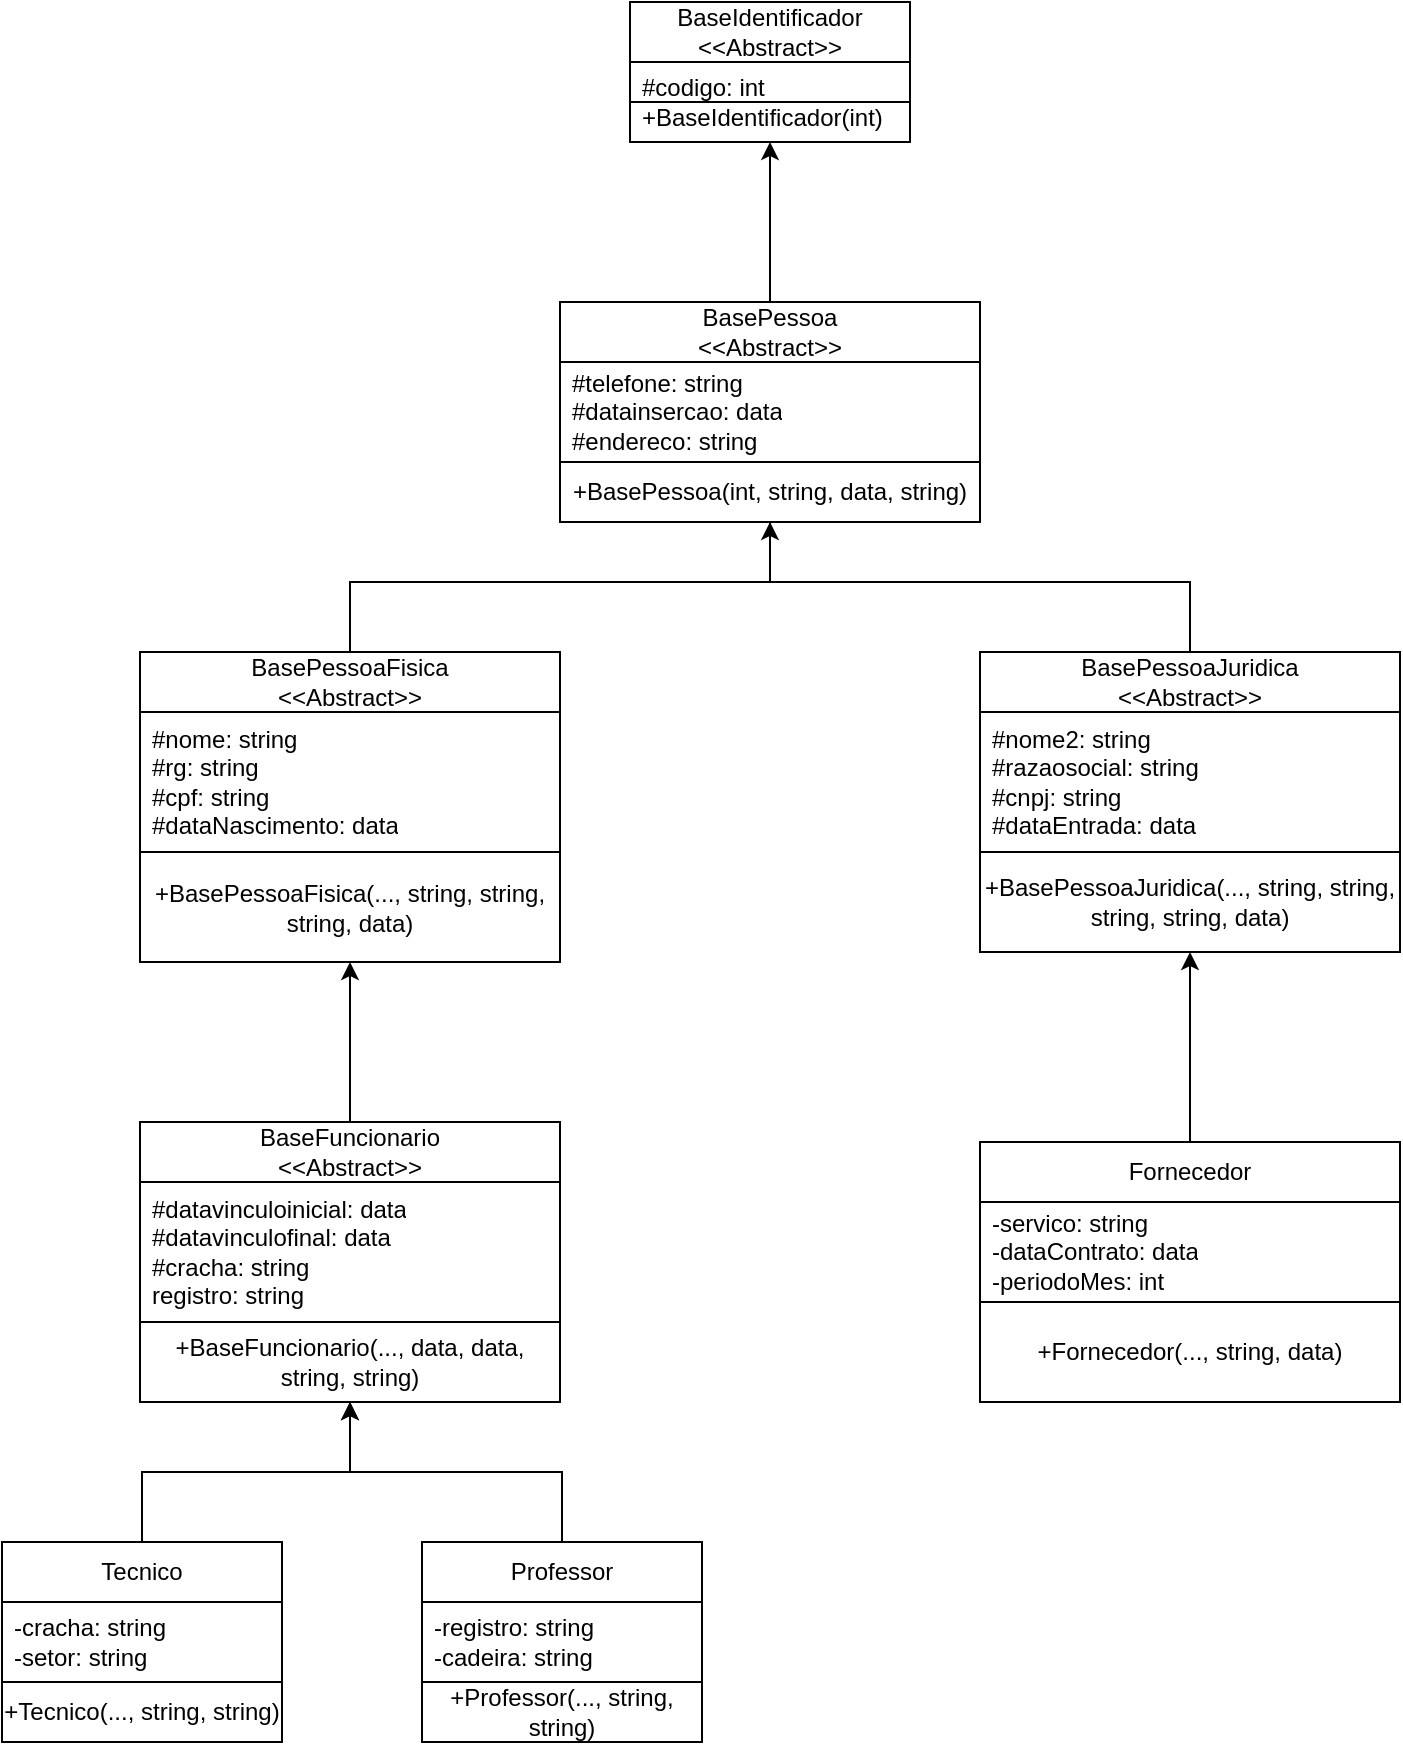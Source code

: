 <mxfile version="21.7.5" type="github">
  <diagram name="Página-1" id="KM19SgrHwHomDQCSFyO0">
    <mxGraphModel dx="475" dy="493" grid="1" gridSize="10" guides="1" tooltips="1" connect="1" arrows="1" fold="1" page="1" pageScale="1" pageWidth="827" pageHeight="1169" math="0" shadow="0">
      <root>
        <mxCell id="0" />
        <mxCell id="1" parent="0" />
        <mxCell id="8ZvYy-rvlSSrWRd-s6ZS-39" value="BaseIdentificador&lt;br&gt;&amp;lt;&amp;lt;Abstract&amp;gt;&amp;gt;" style="swimlane;fontStyle=0;childLayout=stackLayout;horizontal=1;startSize=30;horizontalStack=0;resizeParent=1;resizeParentMax=0;resizeLast=0;collapsible=1;marginBottom=0;whiteSpace=wrap;html=1;" parent="1" vertex="1">
          <mxGeometry x="344" width="140" height="70" as="geometry" />
        </mxCell>
        <mxCell id="8ZvYy-rvlSSrWRd-s6ZS-40" value="#codigo: int&lt;br&gt;+BaseIdentificador(int)" style="text;strokeColor=none;fillColor=none;align=left;verticalAlign=middle;spacingLeft=4;spacingRight=4;overflow=hidden;points=[[0,0.5],[1,0.5]];portConstraint=eastwest;rotatable=0;whiteSpace=wrap;html=1;" parent="8ZvYy-rvlSSrWRd-s6ZS-39" vertex="1">
          <mxGeometry y="30" width="140" height="40" as="geometry" />
        </mxCell>
        <mxCell id="8ZvYy-rvlSSrWRd-s6ZS-43" value="" style="endArrow=none;html=1;rounded=0;entryX=1;entryY=0.5;entryDx=0;entryDy=0;exitX=0;exitY=0.5;exitDx=0;exitDy=0;" parent="8ZvYy-rvlSSrWRd-s6ZS-39" source="8ZvYy-rvlSSrWRd-s6ZS-40" target="8ZvYy-rvlSSrWRd-s6ZS-40" edge="1">
          <mxGeometry width="50" height="50" relative="1" as="geometry">
            <mxPoint x="10" y="130" as="sourcePoint" />
            <mxPoint x="60" y="80" as="targetPoint" />
          </mxGeometry>
        </mxCell>
        <mxCell id="8ZvYy-rvlSSrWRd-s6ZS-44" value="BasePessoa&lt;br&gt;&amp;lt;&amp;lt;Abstract&amp;gt;&amp;gt;" style="swimlane;fontStyle=0;childLayout=stackLayout;horizontal=1;startSize=30;horizontalStack=0;resizeParent=1;resizeParentMax=0;resizeLast=0;collapsible=1;marginBottom=0;whiteSpace=wrap;html=1;" parent="1" vertex="1">
          <mxGeometry x="309" y="150" width="210" height="110" as="geometry" />
        </mxCell>
        <mxCell id="8ZvYy-rvlSSrWRd-s6ZS-45" value="#telefone: string&lt;br&gt;#datainsercao: data&lt;br&gt;#endereco: string" style="text;strokeColor=none;fillColor=none;align=left;verticalAlign=middle;spacingLeft=4;spacingRight=4;overflow=hidden;points=[[0,0.5],[1,0.5]];portConstraint=eastwest;rotatable=0;whiteSpace=wrap;html=1;" parent="8ZvYy-rvlSSrWRd-s6ZS-44" vertex="1">
          <mxGeometry y="30" width="210" height="50" as="geometry" />
        </mxCell>
        <mxCell id="8ZvYy-rvlSSrWRd-s6ZS-53" value="+BasePessoa(int, string, data, string)" style="rounded=0;whiteSpace=wrap;html=1;" parent="8ZvYy-rvlSSrWRd-s6ZS-44" vertex="1">
          <mxGeometry y="80" width="210" height="30" as="geometry" />
        </mxCell>
        <mxCell id="8ZvYy-rvlSSrWRd-s6ZS-48" value="" style="endArrow=classic;html=1;rounded=0;exitX=0.5;exitY=0;exitDx=0;exitDy=0;" parent="1" source="8ZvYy-rvlSSrWRd-s6ZS-44" target="8ZvYy-rvlSSrWRd-s6ZS-39" edge="1">
          <mxGeometry width="50" height="50" relative="1" as="geometry">
            <mxPoint x="367" y="140" as="sourcePoint" />
            <mxPoint x="417" y="90" as="targetPoint" />
          </mxGeometry>
        </mxCell>
        <mxCell id="8ZvYy-rvlSSrWRd-s6ZS-54" value="BasePessoaFisica&lt;br&gt;&amp;lt;&amp;lt;Abstract&amp;gt;&amp;gt;" style="swimlane;fontStyle=0;childLayout=stackLayout;horizontal=1;startSize=30;horizontalStack=0;resizeParent=1;resizeParentMax=0;resizeLast=0;collapsible=1;marginBottom=0;whiteSpace=wrap;html=1;" parent="1" vertex="1">
          <mxGeometry x="99" y="325" width="210" height="100" as="geometry" />
        </mxCell>
        <mxCell id="8ZvYy-rvlSSrWRd-s6ZS-55" value="#nome: string&lt;br&gt;#rg: string&lt;br&gt;#cpf: string&lt;br&gt;#dataNascimento: data" style="text;strokeColor=none;fillColor=none;align=left;verticalAlign=middle;spacingLeft=4;spacingRight=4;overflow=hidden;points=[[0,0.5],[1,0.5]];portConstraint=eastwest;rotatable=0;whiteSpace=wrap;html=1;" parent="8ZvYy-rvlSSrWRd-s6ZS-54" vertex="1">
          <mxGeometry y="30" width="210" height="70" as="geometry" />
        </mxCell>
        <mxCell id="8ZvYy-rvlSSrWRd-s6ZS-58" value="+BasePessoaFisica(..., string, string, string, data)" style="rounded=0;whiteSpace=wrap;html=1;" parent="1" vertex="1">
          <mxGeometry x="99" y="425" width="210" height="55" as="geometry" />
        </mxCell>
        <mxCell id="8ZvYy-rvlSSrWRd-s6ZS-67" value="" style="endArrow=classic;html=1;rounded=0;exitX=0.5;exitY=0;exitDx=0;exitDy=0;entryX=0.5;entryY=1;entryDx=0;entryDy=0;" parent="1" source="8ZvYy-rvlSSrWRd-s6ZS-54" target="8ZvYy-rvlSSrWRd-s6ZS-53" edge="1">
          <mxGeometry width="50" height="50" relative="1" as="geometry">
            <mxPoint x="359" y="300" as="sourcePoint" />
            <mxPoint x="389" y="270" as="targetPoint" />
            <Array as="points">
              <mxPoint x="204" y="290" />
              <mxPoint x="304" y="290" />
              <mxPoint x="414" y="290" />
            </Array>
          </mxGeometry>
        </mxCell>
        <mxCell id="8ZvYy-rvlSSrWRd-s6ZS-68" value="BasePessoaJuridica&lt;br&gt;&amp;lt;&amp;lt;Abstract&amp;gt;&amp;gt;" style="swimlane;fontStyle=0;childLayout=stackLayout;horizontal=1;startSize=30;horizontalStack=0;resizeParent=1;resizeParentMax=0;resizeLast=0;collapsible=1;marginBottom=0;whiteSpace=wrap;html=1;" parent="1" vertex="1">
          <mxGeometry x="519" y="325" width="210" height="100" as="geometry" />
        </mxCell>
        <mxCell id="8ZvYy-rvlSSrWRd-s6ZS-69" value="#nome2: string&lt;br&gt;#razaosocial: string&lt;br&gt;#cnpj: string&lt;br&gt;#dataEntrada: data" style="text;strokeColor=none;fillColor=none;align=left;verticalAlign=middle;spacingLeft=4;spacingRight=4;overflow=hidden;points=[[0,0.5],[1,0.5]];portConstraint=eastwest;rotatable=0;whiteSpace=wrap;html=1;" parent="8ZvYy-rvlSSrWRd-s6ZS-68" vertex="1">
          <mxGeometry y="30" width="210" height="70" as="geometry" />
        </mxCell>
        <mxCell id="8ZvYy-rvlSSrWRd-s6ZS-72" value="+BasePessoaJuridica(..., string, string, string, string, data)" style="rounded=0;whiteSpace=wrap;html=1;" parent="1" vertex="1">
          <mxGeometry x="519" y="425" width="210" height="50" as="geometry" />
        </mxCell>
        <mxCell id="8ZvYy-rvlSSrWRd-s6ZS-74" value="" style="endArrow=none;html=1;rounded=0;exitX=0.5;exitY=0;exitDx=0;exitDy=0;entryX=0.5;entryY=1;entryDx=0;entryDy=0;" parent="1" source="8ZvYy-rvlSSrWRd-s6ZS-68" target="8ZvYy-rvlSSrWRd-s6ZS-53" edge="1">
          <mxGeometry width="50" height="50" relative="1" as="geometry">
            <mxPoint x="629" y="310" as="sourcePoint" />
            <mxPoint x="419" y="290" as="targetPoint" />
            <Array as="points">
              <mxPoint x="624" y="290" />
              <mxPoint x="569" y="290" />
              <mxPoint x="509" y="290" />
              <mxPoint x="414" y="290" />
            </Array>
          </mxGeometry>
        </mxCell>
        <mxCell id="8ZvYy-rvlSSrWRd-s6ZS-79" value="Fornecedor" style="swimlane;fontStyle=0;childLayout=stackLayout;horizontal=1;startSize=30;horizontalStack=0;resizeParent=1;resizeParentMax=0;resizeLast=0;collapsible=1;marginBottom=0;whiteSpace=wrap;html=1;" parent="1" vertex="1">
          <mxGeometry x="519" y="570" width="210" height="80" as="geometry" />
        </mxCell>
        <mxCell id="8ZvYy-rvlSSrWRd-s6ZS-80" value="-servico: string&lt;br&gt;-dataContrato: data&lt;br&gt;-periodoMes: int" style="text;strokeColor=none;fillColor=none;align=left;verticalAlign=middle;spacingLeft=4;spacingRight=4;overflow=hidden;points=[[0,0.5],[1,0.5]];portConstraint=eastwest;rotatable=0;whiteSpace=wrap;html=1;" parent="8ZvYy-rvlSSrWRd-s6ZS-79" vertex="1">
          <mxGeometry y="30" width="210" height="50" as="geometry" />
        </mxCell>
        <mxCell id="8ZvYy-rvlSSrWRd-s6ZS-83" value="+Fornecedor(..., string, data)" style="rounded=0;whiteSpace=wrap;html=1;" parent="1" vertex="1">
          <mxGeometry x="519" y="650" width="210" height="50" as="geometry" />
        </mxCell>
        <mxCell id="8ZvYy-rvlSSrWRd-s6ZS-85" value="" style="endArrow=classic;html=1;rounded=0;exitX=0.5;exitY=0;exitDx=0;exitDy=0;entryX=0.5;entryY=1;entryDx=0;entryDy=0;" parent="1" source="8ZvYy-rvlSSrWRd-s6ZS-79" target="8ZvYy-rvlSSrWRd-s6ZS-72" edge="1">
          <mxGeometry width="50" height="50" relative="1" as="geometry">
            <mxPoint x="599" y="550" as="sourcePoint" />
            <mxPoint x="649" y="500" as="targetPoint" />
          </mxGeometry>
        </mxCell>
        <mxCell id="8ZvYy-rvlSSrWRd-s6ZS-90" value="BaseFuncionario&lt;br&gt;&amp;lt;&amp;lt;Abstract&amp;gt;&amp;gt;" style="swimlane;fontStyle=0;childLayout=stackLayout;horizontal=1;startSize=30;horizontalStack=0;resizeParent=1;resizeParentMax=0;resizeLast=0;collapsible=1;marginBottom=0;whiteSpace=wrap;html=1;" parent="1" vertex="1">
          <mxGeometry x="99" y="560" width="210" height="100" as="geometry" />
        </mxCell>
        <mxCell id="8ZvYy-rvlSSrWRd-s6ZS-91" value="#datavinculoinicial: data&lt;br&gt;#datavinculofinal: data&lt;br&gt;#cracha: string&lt;br&gt;registro: string" style="text;strokeColor=none;fillColor=none;align=left;verticalAlign=middle;spacingLeft=4;spacingRight=4;overflow=hidden;points=[[0,0.5],[1,0.5]];portConstraint=eastwest;rotatable=0;whiteSpace=wrap;html=1;" parent="8ZvYy-rvlSSrWRd-s6ZS-90" vertex="1">
          <mxGeometry y="30" width="210" height="70" as="geometry" />
        </mxCell>
        <mxCell id="8ZvYy-rvlSSrWRd-s6ZS-94" value="+BaseFuncionario(..., data, data, string, string)" style="rounded=0;whiteSpace=wrap;html=1;" parent="1" vertex="1">
          <mxGeometry x="99" y="660" width="210" height="40" as="geometry" />
        </mxCell>
        <mxCell id="8ZvYy-rvlSSrWRd-s6ZS-95" value="" style="endArrow=classic;html=1;rounded=0;exitX=0.5;exitY=0;exitDx=0;exitDy=0;entryX=0.5;entryY=1;entryDx=0;entryDy=0;" parent="1" source="8ZvYy-rvlSSrWRd-s6ZS-90" target="8ZvYy-rvlSSrWRd-s6ZS-58" edge="1">
          <mxGeometry width="50" height="50" relative="1" as="geometry">
            <mxPoint x="169" y="550" as="sourcePoint" />
            <mxPoint x="219" y="500" as="targetPoint" />
          </mxGeometry>
        </mxCell>
        <mxCell id="I5gVnR9qmu1fBLH_7IMw-9" style="edgeStyle=orthogonalEdgeStyle;rounded=0;orthogonalLoop=1;jettySize=auto;html=1;exitX=0.5;exitY=0;exitDx=0;exitDy=0;entryX=0.5;entryY=1;entryDx=0;entryDy=0;" edge="1" parent="1" source="I5gVnR9qmu1fBLH_7IMw-1" target="8ZvYy-rvlSSrWRd-s6ZS-94">
          <mxGeometry relative="1" as="geometry" />
        </mxCell>
        <mxCell id="I5gVnR9qmu1fBLH_7IMw-1" value="Tecnico" style="swimlane;fontStyle=0;childLayout=stackLayout;horizontal=1;startSize=30;horizontalStack=0;resizeParent=1;resizeParentMax=0;resizeLast=0;collapsible=1;marginBottom=0;whiteSpace=wrap;html=1;" vertex="1" parent="1">
          <mxGeometry x="30" y="770" width="140" height="70" as="geometry" />
        </mxCell>
        <mxCell id="I5gVnR9qmu1fBLH_7IMw-2" value="-cracha: string&lt;br&gt;-setor: string" style="text;strokeColor=none;fillColor=none;align=left;verticalAlign=middle;spacingLeft=4;spacingRight=4;overflow=hidden;points=[[0,0.5],[1,0.5]];portConstraint=eastwest;rotatable=0;whiteSpace=wrap;html=1;" vertex="1" parent="I5gVnR9qmu1fBLH_7IMw-1">
          <mxGeometry y="30" width="140" height="40" as="geometry" />
        </mxCell>
        <mxCell id="I5gVnR9qmu1fBLH_7IMw-8" value="+Tecnico(..., string, string)" style="rounded=0;whiteSpace=wrap;html=1;" vertex="1" parent="1">
          <mxGeometry x="30" y="840" width="140" height="30" as="geometry" />
        </mxCell>
        <mxCell id="I5gVnR9qmu1fBLH_7IMw-15" style="edgeStyle=orthogonalEdgeStyle;rounded=0;orthogonalLoop=1;jettySize=auto;html=1;exitX=0.5;exitY=0;exitDx=0;exitDy=0;entryX=0.5;entryY=1;entryDx=0;entryDy=0;" edge="1" parent="1" source="I5gVnR9qmu1fBLH_7IMw-10" target="8ZvYy-rvlSSrWRd-s6ZS-94">
          <mxGeometry relative="1" as="geometry" />
        </mxCell>
        <mxCell id="I5gVnR9qmu1fBLH_7IMw-10" value="Professor" style="swimlane;fontStyle=0;childLayout=stackLayout;horizontal=1;startSize=30;horizontalStack=0;resizeParent=1;resizeParentMax=0;resizeLast=0;collapsible=1;marginBottom=0;whiteSpace=wrap;html=1;" vertex="1" parent="1">
          <mxGeometry x="240" y="770" width="140" height="70" as="geometry" />
        </mxCell>
        <mxCell id="I5gVnR9qmu1fBLH_7IMw-11" value="-registro: string&lt;br&gt;-cadeira: string" style="text;strokeColor=none;fillColor=none;align=left;verticalAlign=middle;spacingLeft=4;spacingRight=4;overflow=hidden;points=[[0,0.5],[1,0.5]];portConstraint=eastwest;rotatable=0;whiteSpace=wrap;html=1;" vertex="1" parent="I5gVnR9qmu1fBLH_7IMw-10">
          <mxGeometry y="30" width="140" height="40" as="geometry" />
        </mxCell>
        <mxCell id="I5gVnR9qmu1fBLH_7IMw-14" value="+Professor(..., string, string)" style="rounded=0;whiteSpace=wrap;html=1;" vertex="1" parent="1">
          <mxGeometry x="240" y="840" width="140" height="30" as="geometry" />
        </mxCell>
      </root>
    </mxGraphModel>
  </diagram>
</mxfile>
